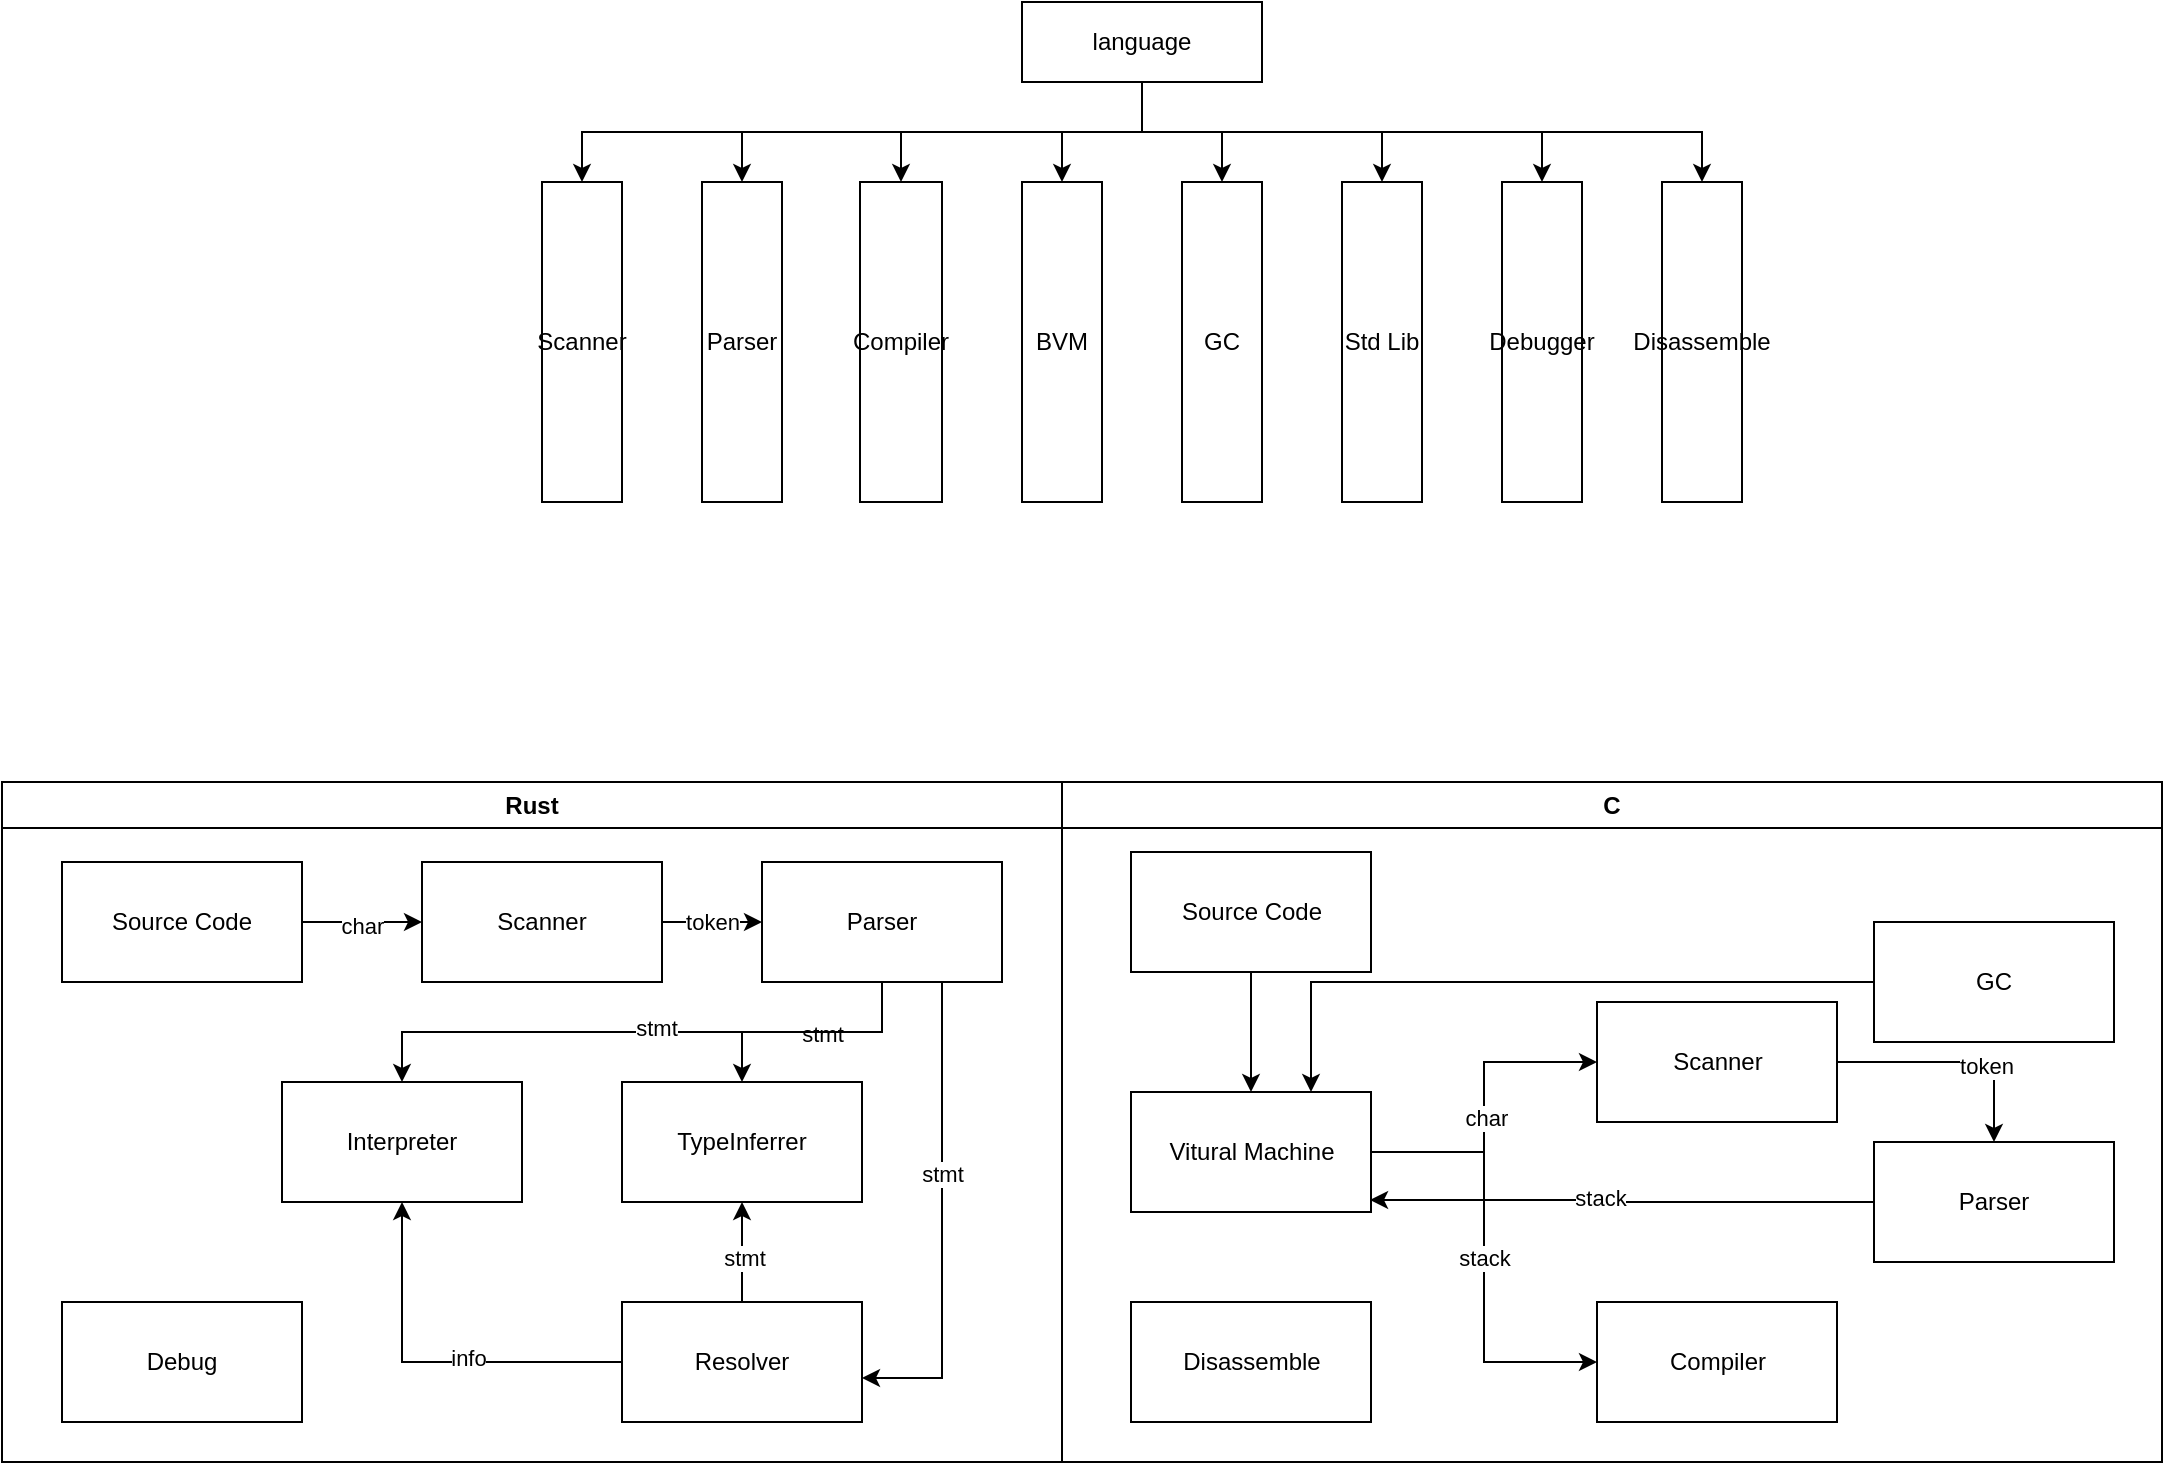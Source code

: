 <mxfile version="24.8.0">
  <diagram id="prtHgNgQTEPvFCAcTncT" name="Page-1">
    <mxGraphModel dx="1434" dy="746" grid="1" gridSize="10" guides="1" tooltips="1" connect="1" arrows="1" fold="1" page="1" pageScale="1" pageWidth="827" pageHeight="1169" math="0" shadow="0">
      <root>
        <mxCell id="0" />
        <mxCell id="1" parent="0" />
        <mxCell id="q5KfZVLiSaWMwuXySlKD-10" value="Scanner" style="rounded=0;whiteSpace=wrap;html=1;" parent="1" vertex="1">
          <mxGeometry x="320" y="280" width="40" height="160" as="geometry" />
        </mxCell>
        <mxCell id="q5KfZVLiSaWMwuXySlKD-11" value="Parser" style="rounded=0;whiteSpace=wrap;html=1;" parent="1" vertex="1">
          <mxGeometry x="400" y="280" width="40" height="160" as="geometry" />
        </mxCell>
        <mxCell id="q5KfZVLiSaWMwuXySlKD-12" value="Compiler" style="rounded=0;whiteSpace=wrap;html=1;" parent="1" vertex="1">
          <mxGeometry x="479" y="280" width="41" height="160" as="geometry" />
        </mxCell>
        <mxCell id="q5KfZVLiSaWMwuXySlKD-13" value="Std Lib" style="rounded=0;whiteSpace=wrap;html=1;" parent="1" vertex="1">
          <mxGeometry x="720" y="280" width="40" height="160" as="geometry" />
        </mxCell>
        <mxCell id="q5KfZVLiSaWMwuXySlKD-14" value="BVM" style="rounded=0;whiteSpace=wrap;html=1;" parent="1" vertex="1">
          <mxGeometry x="560" y="280" width="40" height="160" as="geometry" />
        </mxCell>
        <mxCell id="q5KfZVLiSaWMwuXySlKD-18" value="Debugger" style="rounded=0;whiteSpace=wrap;html=1;" parent="1" vertex="1">
          <mxGeometry x="800" y="280" width="40" height="160" as="geometry" />
        </mxCell>
        <mxCell id="q5KfZVLiSaWMwuXySlKD-43" value="GC" style="rounded=0;whiteSpace=wrap;html=1;" parent="1" vertex="1">
          <mxGeometry x="640" y="280" width="40" height="160" as="geometry" />
        </mxCell>
        <mxCell id="_qx0CJ4FmlX8rKsbl99r-33" value="Rust" style="swimlane;whiteSpace=wrap;html=1;" vertex="1" parent="1">
          <mxGeometry x="50" y="580" width="530" height="340" as="geometry">
            <mxRectangle x="640" y="560" width="70" height="30" as="alternateBounds" />
          </mxGeometry>
        </mxCell>
        <mxCell id="_qx0CJ4FmlX8rKsbl99r-108" style="edgeStyle=orthogonalEdgeStyle;rounded=0;orthogonalLoop=1;jettySize=auto;html=1;exitX=1;exitY=0.5;exitDx=0;exitDy=0;entryX=0;entryY=0.5;entryDx=0;entryDy=0;" edge="1" parent="_qx0CJ4FmlX8rKsbl99r-33" source="_qx0CJ4FmlX8rKsbl99r-100" target="_qx0CJ4FmlX8rKsbl99r-102">
          <mxGeometry relative="1" as="geometry" />
        </mxCell>
        <mxCell id="_qx0CJ4FmlX8rKsbl99r-109" value="char" style="edgeLabel;html=1;align=center;verticalAlign=middle;resizable=0;points=[];" vertex="1" connectable="0" parent="_qx0CJ4FmlX8rKsbl99r-108">
          <mxGeometry y="-2" relative="1" as="geometry">
            <mxPoint as="offset" />
          </mxGeometry>
        </mxCell>
        <mxCell id="_qx0CJ4FmlX8rKsbl99r-100" value="Source Code" style="whiteSpace=wrap;html=1;" vertex="1" parent="_qx0CJ4FmlX8rKsbl99r-33">
          <mxGeometry x="30" y="40" width="120" height="60" as="geometry" />
        </mxCell>
        <mxCell id="_qx0CJ4FmlX8rKsbl99r-110" style="edgeStyle=orthogonalEdgeStyle;rounded=0;orthogonalLoop=1;jettySize=auto;html=1;exitX=1;exitY=0.5;exitDx=0;exitDy=0;entryX=0;entryY=0.5;entryDx=0;entryDy=0;" edge="1" parent="_qx0CJ4FmlX8rKsbl99r-33" source="_qx0CJ4FmlX8rKsbl99r-102" target="_qx0CJ4FmlX8rKsbl99r-103">
          <mxGeometry relative="1" as="geometry" />
        </mxCell>
        <mxCell id="_qx0CJ4FmlX8rKsbl99r-111" value="token" style="edgeLabel;html=1;align=center;verticalAlign=middle;resizable=0;points=[];" vertex="1" connectable="0" parent="_qx0CJ4FmlX8rKsbl99r-110">
          <mxGeometry relative="1" as="geometry">
            <mxPoint as="offset" />
          </mxGeometry>
        </mxCell>
        <mxCell id="_qx0CJ4FmlX8rKsbl99r-102" value="Scanner" style="whiteSpace=wrap;html=1;" vertex="1" parent="_qx0CJ4FmlX8rKsbl99r-33">
          <mxGeometry x="210" y="40" width="120" height="60" as="geometry" />
        </mxCell>
        <mxCell id="_qx0CJ4FmlX8rKsbl99r-112" style="edgeStyle=orthogonalEdgeStyle;rounded=0;orthogonalLoop=1;jettySize=auto;html=1;exitX=0.5;exitY=1;exitDx=0;exitDy=0;entryX=0.5;entryY=0;entryDx=0;entryDy=0;" edge="1" parent="_qx0CJ4FmlX8rKsbl99r-33" source="_qx0CJ4FmlX8rKsbl99r-103" target="_qx0CJ4FmlX8rKsbl99r-105">
          <mxGeometry relative="1" as="geometry" />
        </mxCell>
        <mxCell id="_qx0CJ4FmlX8rKsbl99r-113" value="stmt" style="edgeLabel;html=1;align=center;verticalAlign=middle;resizable=0;points=[];" vertex="1" connectable="0" parent="_qx0CJ4FmlX8rKsbl99r-112">
          <mxGeometry x="-0.08" y="1" relative="1" as="geometry">
            <mxPoint as="offset" />
          </mxGeometry>
        </mxCell>
        <mxCell id="_qx0CJ4FmlX8rKsbl99r-114" style="edgeStyle=orthogonalEdgeStyle;rounded=0;orthogonalLoop=1;jettySize=auto;html=1;exitX=0.5;exitY=1;exitDx=0;exitDy=0;entryX=0.5;entryY=0;entryDx=0;entryDy=0;" edge="1" parent="_qx0CJ4FmlX8rKsbl99r-33" source="_qx0CJ4FmlX8rKsbl99r-103" target="_qx0CJ4FmlX8rKsbl99r-104">
          <mxGeometry relative="1" as="geometry" />
        </mxCell>
        <mxCell id="_qx0CJ4FmlX8rKsbl99r-115" value="stmt" style="edgeLabel;html=1;align=center;verticalAlign=middle;resizable=0;points=[];" vertex="1" connectable="0" parent="_qx0CJ4FmlX8rKsbl99r-114">
          <mxGeometry x="-0.045" y="-2" relative="1" as="geometry">
            <mxPoint as="offset" />
          </mxGeometry>
        </mxCell>
        <mxCell id="_qx0CJ4FmlX8rKsbl99r-103" value="Parser" style="whiteSpace=wrap;html=1;" vertex="1" parent="_qx0CJ4FmlX8rKsbl99r-33">
          <mxGeometry x="380" y="40" width="120" height="60" as="geometry" />
        </mxCell>
        <mxCell id="_qx0CJ4FmlX8rKsbl99r-104" value="Interpreter" style="whiteSpace=wrap;html=1;" vertex="1" parent="_qx0CJ4FmlX8rKsbl99r-33">
          <mxGeometry x="140" y="150" width="120" height="60" as="geometry" />
        </mxCell>
        <mxCell id="_qx0CJ4FmlX8rKsbl99r-105" value="TypeInferrer" style="whiteSpace=wrap;html=1;" vertex="1" parent="_qx0CJ4FmlX8rKsbl99r-33">
          <mxGeometry x="310" y="150" width="120" height="60" as="geometry" />
        </mxCell>
        <mxCell id="_qx0CJ4FmlX8rKsbl99r-116" style="edgeStyle=orthogonalEdgeStyle;rounded=0;orthogonalLoop=1;jettySize=auto;html=1;exitX=0.5;exitY=0;exitDx=0;exitDy=0;entryX=0.5;entryY=1;entryDx=0;entryDy=0;" edge="1" parent="_qx0CJ4FmlX8rKsbl99r-33" source="_qx0CJ4FmlX8rKsbl99r-106" target="_qx0CJ4FmlX8rKsbl99r-105">
          <mxGeometry relative="1" as="geometry" />
        </mxCell>
        <mxCell id="_qx0CJ4FmlX8rKsbl99r-120" value="stmt" style="edgeLabel;html=1;align=center;verticalAlign=middle;resizable=0;points=[];" vertex="1" connectable="0" parent="_qx0CJ4FmlX8rKsbl99r-116">
          <mxGeometry x="-0.12" y="-1" relative="1" as="geometry">
            <mxPoint as="offset" />
          </mxGeometry>
        </mxCell>
        <mxCell id="_qx0CJ4FmlX8rKsbl99r-119" style="edgeStyle=orthogonalEdgeStyle;rounded=0;orthogonalLoop=1;jettySize=auto;html=1;exitX=0;exitY=0.5;exitDx=0;exitDy=0;entryX=0.5;entryY=1;entryDx=0;entryDy=0;" edge="1" parent="_qx0CJ4FmlX8rKsbl99r-33" source="_qx0CJ4FmlX8rKsbl99r-106" target="_qx0CJ4FmlX8rKsbl99r-104">
          <mxGeometry relative="1" as="geometry" />
        </mxCell>
        <mxCell id="_qx0CJ4FmlX8rKsbl99r-121" value="info" style="edgeLabel;html=1;align=center;verticalAlign=middle;resizable=0;points=[];" vertex="1" connectable="0" parent="_qx0CJ4FmlX8rKsbl99r-119">
          <mxGeometry x="-0.19" y="-2" relative="1" as="geometry">
            <mxPoint as="offset" />
          </mxGeometry>
        </mxCell>
        <mxCell id="_qx0CJ4FmlX8rKsbl99r-106" value="Resolver" style="whiteSpace=wrap;html=1;" vertex="1" parent="_qx0CJ4FmlX8rKsbl99r-33">
          <mxGeometry x="310" y="260" width="120" height="60" as="geometry" />
        </mxCell>
        <mxCell id="_qx0CJ4FmlX8rKsbl99r-107" value="Debug" style="whiteSpace=wrap;html=1;" vertex="1" parent="_qx0CJ4FmlX8rKsbl99r-33">
          <mxGeometry x="30" y="260" width="120" height="60" as="geometry" />
        </mxCell>
        <mxCell id="_qx0CJ4FmlX8rKsbl99r-117" style="edgeStyle=orthogonalEdgeStyle;rounded=0;orthogonalLoop=1;jettySize=auto;html=1;exitX=0.75;exitY=1;exitDx=0;exitDy=0;entryX=1;entryY=0.633;entryDx=0;entryDy=0;entryPerimeter=0;" edge="1" parent="_qx0CJ4FmlX8rKsbl99r-33" source="_qx0CJ4FmlX8rKsbl99r-103" target="_qx0CJ4FmlX8rKsbl99r-106">
          <mxGeometry relative="1" as="geometry" />
        </mxCell>
        <mxCell id="_qx0CJ4FmlX8rKsbl99r-118" value="stmt" style="edgeLabel;html=1;align=center;verticalAlign=middle;resizable=0;points=[];" vertex="1" connectable="0" parent="_qx0CJ4FmlX8rKsbl99r-117">
          <mxGeometry x="-0.193" relative="1" as="geometry">
            <mxPoint as="offset" />
          </mxGeometry>
        </mxCell>
        <mxCell id="_qx0CJ4FmlX8rKsbl99r-122" value="C" style="swimlane;whiteSpace=wrap;html=1;" vertex="1" parent="1">
          <mxGeometry x="580" y="580" width="550" height="340" as="geometry" />
        </mxCell>
        <mxCell id="_qx0CJ4FmlX8rKsbl99r-125" value="" style="edgeStyle=orthogonalEdgeStyle;rounded=0;orthogonalLoop=1;jettySize=auto;html=1;" edge="1" parent="_qx0CJ4FmlX8rKsbl99r-122" source="_qx0CJ4FmlX8rKsbl99r-123" target="_qx0CJ4FmlX8rKsbl99r-124">
          <mxGeometry relative="1" as="geometry" />
        </mxCell>
        <mxCell id="_qx0CJ4FmlX8rKsbl99r-123" value="Source Code" style="whiteSpace=wrap;html=1;" vertex="1" parent="_qx0CJ4FmlX8rKsbl99r-122">
          <mxGeometry x="34.5" y="35" width="120" height="60" as="geometry" />
        </mxCell>
        <mxCell id="_qx0CJ4FmlX8rKsbl99r-127" value="" style="edgeStyle=orthogonalEdgeStyle;rounded=0;orthogonalLoop=1;jettySize=auto;html=1;" edge="1" parent="_qx0CJ4FmlX8rKsbl99r-122" source="_qx0CJ4FmlX8rKsbl99r-124" target="_qx0CJ4FmlX8rKsbl99r-126">
          <mxGeometry relative="1" as="geometry" />
        </mxCell>
        <mxCell id="_qx0CJ4FmlX8rKsbl99r-134" value="char" style="edgeLabel;html=1;align=center;verticalAlign=middle;resizable=0;points=[];" vertex="1" connectable="0" parent="_qx0CJ4FmlX8rKsbl99r-127">
          <mxGeometry x="-0.069" relative="1" as="geometry">
            <mxPoint x="1" as="offset" />
          </mxGeometry>
        </mxCell>
        <mxCell id="_qx0CJ4FmlX8rKsbl99r-141" style="edgeStyle=orthogonalEdgeStyle;rounded=0;orthogonalLoop=1;jettySize=auto;html=1;exitX=1;exitY=0.5;exitDx=0;exitDy=0;entryX=0;entryY=0.5;entryDx=0;entryDy=0;" edge="1" parent="_qx0CJ4FmlX8rKsbl99r-122" source="_qx0CJ4FmlX8rKsbl99r-124" target="_qx0CJ4FmlX8rKsbl99r-130">
          <mxGeometry relative="1" as="geometry" />
        </mxCell>
        <mxCell id="_qx0CJ4FmlX8rKsbl99r-142" value="stack" style="edgeLabel;html=1;align=center;verticalAlign=middle;resizable=0;points=[];" vertex="1" connectable="0" parent="_qx0CJ4FmlX8rKsbl99r-141">
          <mxGeometry x="0.005" relative="1" as="geometry">
            <mxPoint as="offset" />
          </mxGeometry>
        </mxCell>
        <mxCell id="_qx0CJ4FmlX8rKsbl99r-124" value="Vitural Machine" style="whiteSpace=wrap;html=1;" vertex="1" parent="_qx0CJ4FmlX8rKsbl99r-122">
          <mxGeometry x="34.5" y="155" width="120" height="60" as="geometry" />
        </mxCell>
        <mxCell id="_qx0CJ4FmlX8rKsbl99r-129" value="" style="edgeStyle=orthogonalEdgeStyle;rounded=0;orthogonalLoop=1;jettySize=auto;html=1;" edge="1" parent="_qx0CJ4FmlX8rKsbl99r-122" source="_qx0CJ4FmlX8rKsbl99r-126" target="_qx0CJ4FmlX8rKsbl99r-128">
          <mxGeometry relative="1" as="geometry" />
        </mxCell>
        <mxCell id="_qx0CJ4FmlX8rKsbl99r-135" value="token" style="edgeLabel;html=1;align=center;verticalAlign=middle;resizable=0;points=[];" vertex="1" connectable="0" parent="_qx0CJ4FmlX8rKsbl99r-129">
          <mxGeometry x="0.25" y="-2" relative="1" as="geometry">
            <mxPoint as="offset" />
          </mxGeometry>
        </mxCell>
        <mxCell id="_qx0CJ4FmlX8rKsbl99r-126" value="Scanner" style="whiteSpace=wrap;html=1;" vertex="1" parent="_qx0CJ4FmlX8rKsbl99r-122">
          <mxGeometry x="267.5" y="110" width="120" height="60" as="geometry" />
        </mxCell>
        <mxCell id="_qx0CJ4FmlX8rKsbl99r-139" style="edgeStyle=orthogonalEdgeStyle;rounded=0;orthogonalLoop=1;jettySize=auto;html=1;exitX=0;exitY=0.5;exitDx=0;exitDy=0;entryX=0.996;entryY=0.9;entryDx=0;entryDy=0;entryPerimeter=0;" edge="1" parent="_qx0CJ4FmlX8rKsbl99r-122" source="_qx0CJ4FmlX8rKsbl99r-128" target="_qx0CJ4FmlX8rKsbl99r-124">
          <mxGeometry relative="1" as="geometry">
            <mxPoint x="156" y="195" as="targetPoint" />
          </mxGeometry>
        </mxCell>
        <mxCell id="_qx0CJ4FmlX8rKsbl99r-140" value="stack" style="edgeLabel;html=1;align=center;verticalAlign=middle;resizable=0;points=[];" vertex="1" connectable="0" parent="_qx0CJ4FmlX8rKsbl99r-139">
          <mxGeometry x="0.094" y="-1" relative="1" as="geometry">
            <mxPoint as="offset" />
          </mxGeometry>
        </mxCell>
        <mxCell id="_qx0CJ4FmlX8rKsbl99r-128" value="Parser" style="whiteSpace=wrap;html=1;" vertex="1" parent="_qx0CJ4FmlX8rKsbl99r-122">
          <mxGeometry x="406" y="180" width="120" height="60" as="geometry" />
        </mxCell>
        <mxCell id="_qx0CJ4FmlX8rKsbl99r-130" value="Compiler" style="whiteSpace=wrap;html=1;" vertex="1" parent="_qx0CJ4FmlX8rKsbl99r-122">
          <mxGeometry x="267.5" y="260" width="120" height="60" as="geometry" />
        </mxCell>
        <mxCell id="_qx0CJ4FmlX8rKsbl99r-138" value="Disassemble" style="whiteSpace=wrap;html=1;" vertex="1" parent="_qx0CJ4FmlX8rKsbl99r-122">
          <mxGeometry x="34.5" y="260" width="120" height="60" as="geometry" />
        </mxCell>
        <mxCell id="_qx0CJ4FmlX8rKsbl99r-145" style="edgeStyle=orthogonalEdgeStyle;rounded=0;orthogonalLoop=1;jettySize=auto;html=1;exitX=0;exitY=0.5;exitDx=0;exitDy=0;entryX=0.75;entryY=0;entryDx=0;entryDy=0;" edge="1" parent="_qx0CJ4FmlX8rKsbl99r-122" source="_qx0CJ4FmlX8rKsbl99r-144" target="_qx0CJ4FmlX8rKsbl99r-124">
          <mxGeometry relative="1" as="geometry" />
        </mxCell>
        <mxCell id="_qx0CJ4FmlX8rKsbl99r-144" value="GC" style="whiteSpace=wrap;html=1;" vertex="1" parent="_qx0CJ4FmlX8rKsbl99r-122">
          <mxGeometry x="406" y="70" width="120" height="60" as="geometry" />
        </mxCell>
        <mxCell id="_qx0CJ4FmlX8rKsbl99r-148" style="edgeStyle=orthogonalEdgeStyle;rounded=0;orthogonalLoop=1;jettySize=auto;html=1;exitX=0.5;exitY=1;exitDx=0;exitDy=0;entryX=0.5;entryY=0;entryDx=0;entryDy=0;" edge="1" parent="1" source="_qx0CJ4FmlX8rKsbl99r-147" target="q5KfZVLiSaWMwuXySlKD-10">
          <mxGeometry relative="1" as="geometry" />
        </mxCell>
        <mxCell id="_qx0CJ4FmlX8rKsbl99r-149" style="edgeStyle=orthogonalEdgeStyle;rounded=0;orthogonalLoop=1;jettySize=auto;html=1;exitX=0.5;exitY=1;exitDx=0;exitDy=0;entryX=0.5;entryY=0;entryDx=0;entryDy=0;" edge="1" parent="1" source="_qx0CJ4FmlX8rKsbl99r-147" target="q5KfZVLiSaWMwuXySlKD-11">
          <mxGeometry relative="1" as="geometry" />
        </mxCell>
        <mxCell id="_qx0CJ4FmlX8rKsbl99r-150" style="edgeStyle=orthogonalEdgeStyle;rounded=0;orthogonalLoop=1;jettySize=auto;html=1;exitX=0.5;exitY=1;exitDx=0;exitDy=0;entryX=0.5;entryY=0;entryDx=0;entryDy=0;" edge="1" parent="1" source="_qx0CJ4FmlX8rKsbl99r-147" target="q5KfZVLiSaWMwuXySlKD-12">
          <mxGeometry relative="1" as="geometry" />
        </mxCell>
        <mxCell id="_qx0CJ4FmlX8rKsbl99r-151" style="edgeStyle=orthogonalEdgeStyle;rounded=0;orthogonalLoop=1;jettySize=auto;html=1;exitX=0.5;exitY=1;exitDx=0;exitDy=0;entryX=0.5;entryY=0;entryDx=0;entryDy=0;" edge="1" parent="1" source="_qx0CJ4FmlX8rKsbl99r-147" target="q5KfZVLiSaWMwuXySlKD-14">
          <mxGeometry relative="1" as="geometry" />
        </mxCell>
        <mxCell id="_qx0CJ4FmlX8rKsbl99r-152" style="edgeStyle=orthogonalEdgeStyle;rounded=0;orthogonalLoop=1;jettySize=auto;html=1;exitX=0.5;exitY=1;exitDx=0;exitDy=0;entryX=0.5;entryY=0;entryDx=0;entryDy=0;" edge="1" parent="1" source="_qx0CJ4FmlX8rKsbl99r-147" target="q5KfZVLiSaWMwuXySlKD-43">
          <mxGeometry relative="1" as="geometry" />
        </mxCell>
        <mxCell id="_qx0CJ4FmlX8rKsbl99r-153" style="edgeStyle=orthogonalEdgeStyle;rounded=0;orthogonalLoop=1;jettySize=auto;html=1;exitX=0.5;exitY=1;exitDx=0;exitDy=0;entryX=0.5;entryY=0;entryDx=0;entryDy=0;" edge="1" parent="1" source="_qx0CJ4FmlX8rKsbl99r-147" target="q5KfZVLiSaWMwuXySlKD-13">
          <mxGeometry relative="1" as="geometry" />
        </mxCell>
        <mxCell id="_qx0CJ4FmlX8rKsbl99r-154" style="edgeStyle=orthogonalEdgeStyle;rounded=0;orthogonalLoop=1;jettySize=auto;html=1;exitX=0.5;exitY=1;exitDx=0;exitDy=0;entryX=0.5;entryY=0;entryDx=0;entryDy=0;" edge="1" parent="1" source="_qx0CJ4FmlX8rKsbl99r-147" target="q5KfZVLiSaWMwuXySlKD-18">
          <mxGeometry relative="1" as="geometry" />
        </mxCell>
        <mxCell id="_qx0CJ4FmlX8rKsbl99r-156" style="edgeStyle=orthogonalEdgeStyle;rounded=0;orthogonalLoop=1;jettySize=auto;html=1;exitX=0.5;exitY=1;exitDx=0;exitDy=0;entryX=0.5;entryY=0;entryDx=0;entryDy=0;" edge="1" parent="1" source="_qx0CJ4FmlX8rKsbl99r-147" target="_qx0CJ4FmlX8rKsbl99r-155">
          <mxGeometry relative="1" as="geometry" />
        </mxCell>
        <mxCell id="_qx0CJ4FmlX8rKsbl99r-147" value="language" style="rounded=0;whiteSpace=wrap;html=1;" vertex="1" parent="1">
          <mxGeometry x="560" y="190" width="120" height="40" as="geometry" />
        </mxCell>
        <mxCell id="_qx0CJ4FmlX8rKsbl99r-155" value="Disassemble" style="whiteSpace=wrap;html=1;" vertex="1" parent="1">
          <mxGeometry x="880" y="280" width="40" height="160" as="geometry" />
        </mxCell>
      </root>
    </mxGraphModel>
  </diagram>
</mxfile>
